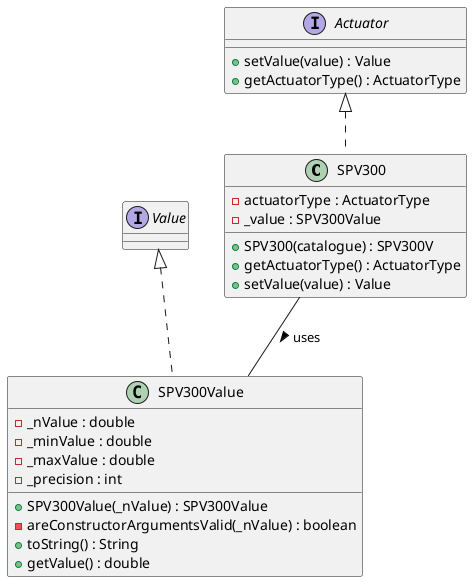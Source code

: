 @startuml
'https://plantuml.com/class-diagram

class SPV300
class SPV300Value
interface Value
interface Actuator


class SPV300 implements Actuator
class SPV300Value implements Value
SPV300 -- SPV300Value : uses >



 class SPV300 {
 - actuatorType : ActuatorType
 - _value : SPV300Value
+ SPV300(catalogue) : SPV300V
+ getActuatorType() : ActuatorType
+ setValue(value) : Value
}

class SPV300Value {
 - _nValue : double
 - _minValue : double
 - _maxValue : double
 - _precision : int
+SPV300Value(_nValue) : SPV300Value
- areConstructorArgumentsValid(_nValue) : boolean
+ toString() : String
+ getValue() : double
 }

interface Actuator {
+ setValue(value) : Value
+ getActuatorType() : ActuatorType
}







@enduml